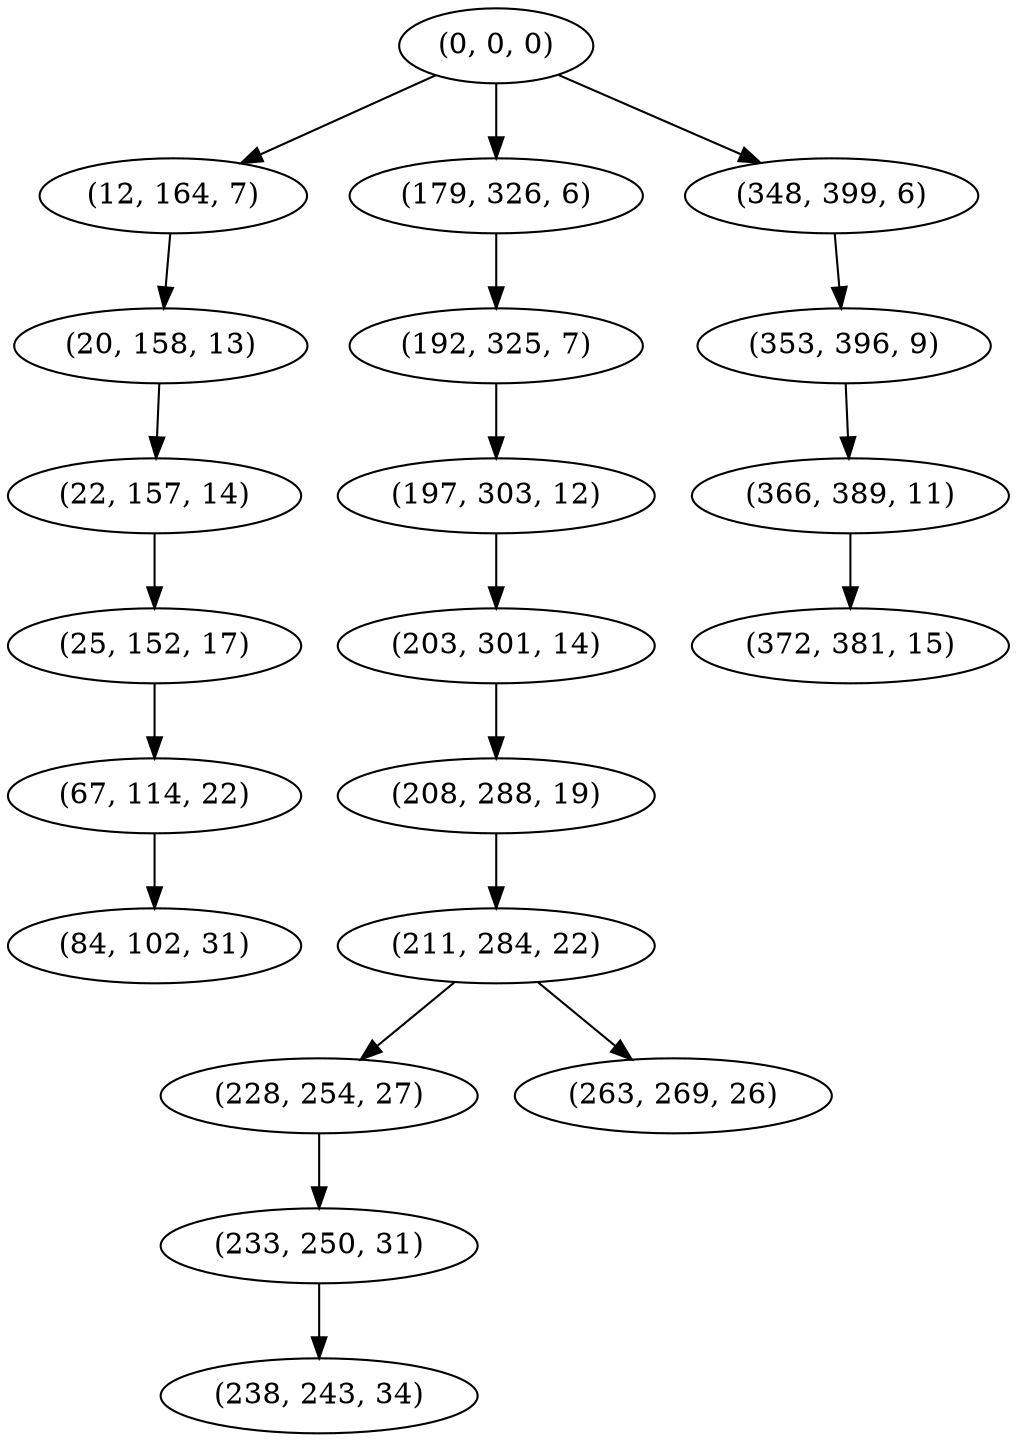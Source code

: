 digraph tree {
    "(0, 0, 0)";
    "(12, 164, 7)";
    "(20, 158, 13)";
    "(22, 157, 14)";
    "(25, 152, 17)";
    "(67, 114, 22)";
    "(84, 102, 31)";
    "(179, 326, 6)";
    "(192, 325, 7)";
    "(197, 303, 12)";
    "(203, 301, 14)";
    "(208, 288, 19)";
    "(211, 284, 22)";
    "(228, 254, 27)";
    "(233, 250, 31)";
    "(238, 243, 34)";
    "(263, 269, 26)";
    "(348, 399, 6)";
    "(353, 396, 9)";
    "(366, 389, 11)";
    "(372, 381, 15)";
    "(0, 0, 0)" -> "(12, 164, 7)";
    "(0, 0, 0)" -> "(179, 326, 6)";
    "(0, 0, 0)" -> "(348, 399, 6)";
    "(12, 164, 7)" -> "(20, 158, 13)";
    "(20, 158, 13)" -> "(22, 157, 14)";
    "(22, 157, 14)" -> "(25, 152, 17)";
    "(25, 152, 17)" -> "(67, 114, 22)";
    "(67, 114, 22)" -> "(84, 102, 31)";
    "(179, 326, 6)" -> "(192, 325, 7)";
    "(192, 325, 7)" -> "(197, 303, 12)";
    "(197, 303, 12)" -> "(203, 301, 14)";
    "(203, 301, 14)" -> "(208, 288, 19)";
    "(208, 288, 19)" -> "(211, 284, 22)";
    "(211, 284, 22)" -> "(228, 254, 27)";
    "(211, 284, 22)" -> "(263, 269, 26)";
    "(228, 254, 27)" -> "(233, 250, 31)";
    "(233, 250, 31)" -> "(238, 243, 34)";
    "(348, 399, 6)" -> "(353, 396, 9)";
    "(353, 396, 9)" -> "(366, 389, 11)";
    "(366, 389, 11)" -> "(372, 381, 15)";
}
